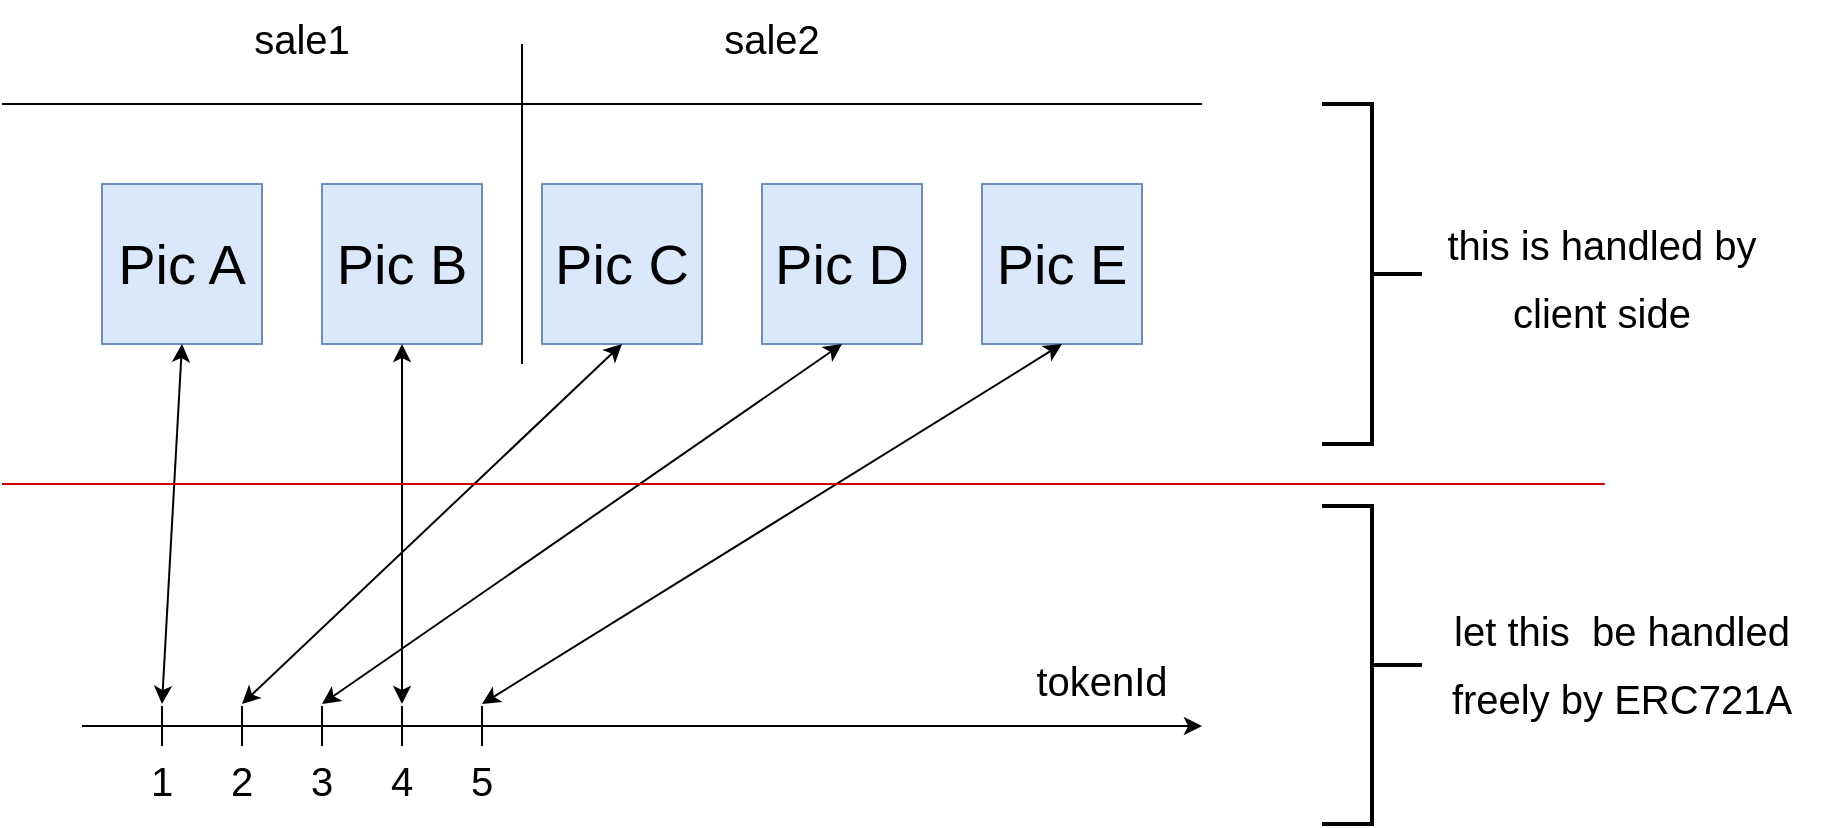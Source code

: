 <mxfile version="20.1.1" type="github">
  <diagram id="loXa2eF_kNvj-kHuExA8" name="Page-1">
    <mxGraphModel dx="1123" dy="656" grid="1" gridSize="10" guides="1" tooltips="1" connect="1" arrows="1" fold="1" page="1" pageScale="1" pageWidth="1169" pageHeight="1654" math="0" shadow="0">
      <root>
        <mxCell id="0" />
        <mxCell id="1" parent="0" />
        <mxCell id="rTcmpbw8vHKE7SJmRL7R-1" value="Pic A" style="whiteSpace=wrap;html=1;aspect=fixed;fillColor=#dae8fc;strokeColor=#6c8ebf;fontSize=28;" vertex="1" parent="1">
          <mxGeometry x="90" y="130" width="80" height="80" as="geometry" />
        </mxCell>
        <mxCell id="rTcmpbw8vHKE7SJmRL7R-2" value="Pic B" style="whiteSpace=wrap;html=1;aspect=fixed;fillColor=#dae8fc;strokeColor=#6c8ebf;fontSize=28;" vertex="1" parent="1">
          <mxGeometry x="200" y="130" width="80" height="80" as="geometry" />
        </mxCell>
        <mxCell id="rTcmpbw8vHKE7SJmRL7R-3" value="Pic C" style="whiteSpace=wrap;html=1;aspect=fixed;fillColor=#dae8fc;strokeColor=#6c8ebf;fontSize=28;" vertex="1" parent="1">
          <mxGeometry x="310" y="130" width="80" height="80" as="geometry" />
        </mxCell>
        <mxCell id="rTcmpbw8vHKE7SJmRL7R-4" value="Pic D" style="whiteSpace=wrap;html=1;aspect=fixed;fillColor=#dae8fc;strokeColor=#6c8ebf;fontSize=28;" vertex="1" parent="1">
          <mxGeometry x="420" y="130" width="80" height="80" as="geometry" />
        </mxCell>
        <mxCell id="rTcmpbw8vHKE7SJmRL7R-5" value="Pic E" style="whiteSpace=wrap;html=1;aspect=fixed;fillColor=#dae8fc;strokeColor=#6c8ebf;fontSize=28;" vertex="1" parent="1">
          <mxGeometry x="530" y="130" width="80" height="80" as="geometry" />
        </mxCell>
        <mxCell id="rTcmpbw8vHKE7SJmRL7R-6" value="" style="endArrow=none;html=1;rounded=0;fontSize=28;" edge="1" parent="1">
          <mxGeometry width="50" height="50" relative="1" as="geometry">
            <mxPoint x="300" y="220" as="sourcePoint" />
            <mxPoint x="300" y="60" as="targetPoint" />
          </mxGeometry>
        </mxCell>
        <mxCell id="rTcmpbw8vHKE7SJmRL7R-7" value="" style="endArrow=none;html=1;rounded=0;fontSize=28;" edge="1" parent="1">
          <mxGeometry width="50" height="50" relative="1" as="geometry">
            <mxPoint x="640" y="90" as="sourcePoint" />
            <mxPoint x="40" y="90" as="targetPoint" />
          </mxGeometry>
        </mxCell>
        <mxCell id="rTcmpbw8vHKE7SJmRL7R-8" value="&lt;font style=&quot;font-size: 20px;&quot;&gt;sale2&lt;/font&gt;" style="text;html=1;strokeColor=none;fillColor=none;align=center;verticalAlign=middle;whiteSpace=wrap;rounded=0;fontSize=28;" vertex="1" parent="1">
          <mxGeometry x="395" y="40" width="60" height="30" as="geometry" />
        </mxCell>
        <mxCell id="rTcmpbw8vHKE7SJmRL7R-9" value="&lt;font style=&quot;font-size: 20px;&quot;&gt;sale1&lt;/font&gt;" style="text;html=1;strokeColor=none;fillColor=none;align=center;verticalAlign=middle;whiteSpace=wrap;rounded=0;fontSize=28;" vertex="1" parent="1">
          <mxGeometry x="160" y="40" width="60" height="30" as="geometry" />
        </mxCell>
        <mxCell id="rTcmpbw8vHKE7SJmRL7R-10" value="" style="endArrow=classic;html=1;rounded=0;fontSize=20;" edge="1" parent="1">
          <mxGeometry width="50" height="50" relative="1" as="geometry">
            <mxPoint x="80" y="401" as="sourcePoint" />
            <mxPoint x="640" y="401" as="targetPoint" />
          </mxGeometry>
        </mxCell>
        <mxCell id="rTcmpbw8vHKE7SJmRL7R-11" value="&lt;span style=&quot;font-size: 20px;&quot;&gt;tokenId&lt;/span&gt;" style="text;html=1;strokeColor=none;fillColor=none;align=center;verticalAlign=middle;whiteSpace=wrap;rounded=0;fontSize=28;" vertex="1" parent="1">
          <mxGeometry x="560" y="361" width="60" height="30" as="geometry" />
        </mxCell>
        <mxCell id="rTcmpbw8vHKE7SJmRL7R-12" value="" style="endArrow=none;html=1;rounded=0;fontSize=20;" edge="1" parent="1">
          <mxGeometry width="50" height="50" relative="1" as="geometry">
            <mxPoint x="120" y="391" as="sourcePoint" />
            <mxPoint x="120" y="391" as="targetPoint" />
            <Array as="points">
              <mxPoint x="120" y="411" />
            </Array>
          </mxGeometry>
        </mxCell>
        <mxCell id="rTcmpbw8vHKE7SJmRL7R-13" value="" style="endArrow=none;html=1;rounded=0;fontSize=20;" edge="1" parent="1">
          <mxGeometry width="50" height="50" relative="1" as="geometry">
            <mxPoint x="160" y="391" as="sourcePoint" />
            <mxPoint x="160" y="391" as="targetPoint" />
            <Array as="points">
              <mxPoint x="160" y="411" />
            </Array>
          </mxGeometry>
        </mxCell>
        <mxCell id="rTcmpbw8vHKE7SJmRL7R-18" value="" style="endArrow=none;html=1;rounded=0;fontSize=20;" edge="1" parent="1">
          <mxGeometry width="50" height="50" relative="1" as="geometry">
            <mxPoint x="200" y="391" as="sourcePoint" />
            <mxPoint x="200" y="411" as="targetPoint" />
          </mxGeometry>
        </mxCell>
        <mxCell id="rTcmpbw8vHKE7SJmRL7R-19" value="" style="endArrow=none;html=1;rounded=0;fontSize=20;" edge="1" parent="1">
          <mxGeometry width="50" height="50" relative="1" as="geometry">
            <mxPoint x="240" y="411" as="sourcePoint" />
            <mxPoint x="240" y="391" as="targetPoint" />
          </mxGeometry>
        </mxCell>
        <mxCell id="rTcmpbw8vHKE7SJmRL7R-20" value="" style="endArrow=none;html=1;rounded=0;fontSize=20;" edge="1" parent="1">
          <mxGeometry width="50" height="50" relative="1" as="geometry">
            <mxPoint x="280" y="411" as="sourcePoint" />
            <mxPoint x="280" y="391" as="targetPoint" />
          </mxGeometry>
        </mxCell>
        <mxCell id="rTcmpbw8vHKE7SJmRL7R-21" value="&lt;font style=&quot;font-size: 20px;&quot;&gt;1&lt;/font&gt;" style="text;html=1;strokeColor=none;fillColor=none;align=center;verticalAlign=middle;whiteSpace=wrap;rounded=0;fontSize=28;" vertex="1" parent="1">
          <mxGeometry x="110" y="411" width="20" height="30" as="geometry" />
        </mxCell>
        <mxCell id="rTcmpbw8vHKE7SJmRL7R-22" value="&lt;font style=&quot;font-size: 20px;&quot;&gt;2&lt;/font&gt;" style="text;html=1;strokeColor=none;fillColor=none;align=center;verticalAlign=middle;whiteSpace=wrap;rounded=0;fontSize=28;" vertex="1" parent="1">
          <mxGeometry x="150" y="411" width="20" height="30" as="geometry" />
        </mxCell>
        <mxCell id="rTcmpbw8vHKE7SJmRL7R-23" value="&lt;font style=&quot;font-size: 20px;&quot;&gt;3&lt;/font&gt;" style="text;html=1;strokeColor=none;fillColor=none;align=center;verticalAlign=middle;whiteSpace=wrap;rounded=0;fontSize=28;" vertex="1" parent="1">
          <mxGeometry x="190" y="411" width="20" height="30" as="geometry" />
        </mxCell>
        <mxCell id="rTcmpbw8vHKE7SJmRL7R-24" value="&lt;font style=&quot;font-size: 20px;&quot;&gt;4&lt;/font&gt;" style="text;html=1;strokeColor=none;fillColor=none;align=center;verticalAlign=middle;whiteSpace=wrap;rounded=0;fontSize=28;" vertex="1" parent="1">
          <mxGeometry x="230" y="411" width="20" height="30" as="geometry" />
        </mxCell>
        <mxCell id="rTcmpbw8vHKE7SJmRL7R-25" value="&lt;font style=&quot;font-size: 20px;&quot;&gt;5&lt;/font&gt;" style="text;html=1;strokeColor=none;fillColor=none;align=center;verticalAlign=middle;whiteSpace=wrap;rounded=0;fontSize=28;" vertex="1" parent="1">
          <mxGeometry x="270" y="411" width="20" height="30" as="geometry" />
        </mxCell>
        <mxCell id="rTcmpbw8vHKE7SJmRL7R-26" value="" style="endArrow=classic;startArrow=classic;html=1;rounded=0;fontSize=20;entryX=0.5;entryY=1;entryDx=0;entryDy=0;" edge="1" parent="1" target="rTcmpbw8vHKE7SJmRL7R-1">
          <mxGeometry width="50" height="50" relative="1" as="geometry">
            <mxPoint x="120" y="390" as="sourcePoint" />
            <mxPoint x="390" y="310" as="targetPoint" />
          </mxGeometry>
        </mxCell>
        <mxCell id="rTcmpbw8vHKE7SJmRL7R-27" value="" style="endArrow=classic;startArrow=classic;html=1;rounded=0;fontSize=20;entryX=0.5;entryY=1;entryDx=0;entryDy=0;" edge="1" parent="1" target="rTcmpbw8vHKE7SJmRL7R-2">
          <mxGeometry width="50" height="50" relative="1" as="geometry">
            <mxPoint x="240" y="390" as="sourcePoint" />
            <mxPoint x="140" y="220" as="targetPoint" />
          </mxGeometry>
        </mxCell>
        <mxCell id="rTcmpbw8vHKE7SJmRL7R-28" value="" style="endArrow=classic;startArrow=classic;html=1;rounded=0;fontSize=20;entryX=0.5;entryY=1;entryDx=0;entryDy=0;" edge="1" parent="1" target="rTcmpbw8vHKE7SJmRL7R-3">
          <mxGeometry width="50" height="50" relative="1" as="geometry">
            <mxPoint x="160" y="390" as="sourcePoint" />
            <mxPoint x="150" y="230" as="targetPoint" />
          </mxGeometry>
        </mxCell>
        <mxCell id="rTcmpbw8vHKE7SJmRL7R-29" value="" style="endArrow=classic;startArrow=classic;html=1;rounded=0;fontSize=20;entryX=0.5;entryY=1;entryDx=0;entryDy=0;" edge="1" parent="1" target="rTcmpbw8vHKE7SJmRL7R-4">
          <mxGeometry width="50" height="50" relative="1" as="geometry">
            <mxPoint x="200" y="390" as="sourcePoint" />
            <mxPoint x="160" y="240" as="targetPoint" />
          </mxGeometry>
        </mxCell>
        <mxCell id="rTcmpbw8vHKE7SJmRL7R-30" value="" style="endArrow=classic;startArrow=classic;html=1;rounded=0;fontSize=20;entryX=0.5;entryY=1;entryDx=0;entryDy=0;" edge="1" parent="1" target="rTcmpbw8vHKE7SJmRL7R-5">
          <mxGeometry width="50" height="50" relative="1" as="geometry">
            <mxPoint x="280" y="390" as="sourcePoint" />
            <mxPoint x="170" y="250" as="targetPoint" />
          </mxGeometry>
        </mxCell>
        <mxCell id="rTcmpbw8vHKE7SJmRL7R-32" value="" style="endArrow=none;html=1;rounded=0;fontSize=28;fontColor=#000000;strokeColor=#CC0000;" edge="1" parent="1">
          <mxGeometry width="50" height="50" relative="1" as="geometry">
            <mxPoint x="841.429" y="280" as="sourcePoint" />
            <mxPoint x="40" y="280" as="targetPoint" />
          </mxGeometry>
        </mxCell>
        <mxCell id="rTcmpbw8vHKE7SJmRL7R-33" value="" style="strokeWidth=2;html=1;shape=mxgraph.flowchart.annotation_2;align=left;labelPosition=right;pointerEvents=1;fontSize=20;fontColor=#000000;direction=west;" vertex="1" parent="1">
          <mxGeometry x="700" y="90" width="50" height="170" as="geometry" />
        </mxCell>
        <mxCell id="rTcmpbw8vHKE7SJmRL7R-34" value="" style="strokeWidth=2;html=1;shape=mxgraph.flowchart.annotation_2;align=left;labelPosition=right;pointerEvents=1;fontSize=20;fontColor=#000000;direction=west;" vertex="1" parent="1">
          <mxGeometry x="700" y="291" width="50" height="159" as="geometry" />
        </mxCell>
        <mxCell id="rTcmpbw8vHKE7SJmRL7R-35" value="&lt;span style=&quot;font-size: 20px;&quot;&gt;let this &amp;nbsp;be handled freely by ERC721A&lt;/span&gt;" style="text;html=1;strokeColor=none;fillColor=none;align=center;verticalAlign=middle;whiteSpace=wrap;rounded=0;fontSize=28;" vertex="1" parent="1">
          <mxGeometry x="740" y="325.5" width="220" height="85.5" as="geometry" />
        </mxCell>
        <mxCell id="rTcmpbw8vHKE7SJmRL7R-36" value="&lt;span style=&quot;font-size: 20px;&quot;&gt;this is handled by client side&lt;/span&gt;" style="text;html=1;strokeColor=none;fillColor=none;align=center;verticalAlign=middle;whiteSpace=wrap;rounded=0;fontSize=28;" vertex="1" parent="1">
          <mxGeometry x="760" y="149.31" width="160" height="51.37" as="geometry" />
        </mxCell>
      </root>
    </mxGraphModel>
  </diagram>
</mxfile>
